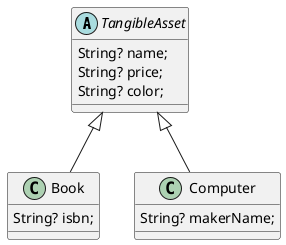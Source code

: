@startuml

abstract class TangibleAsset {
  String? name;
  String? price;
  String? color;
}

class Book extends TangibleAsset {
  String? isbn;
}

class Computer extends TangibleAsset {
  String? makerName;
}


@enduml